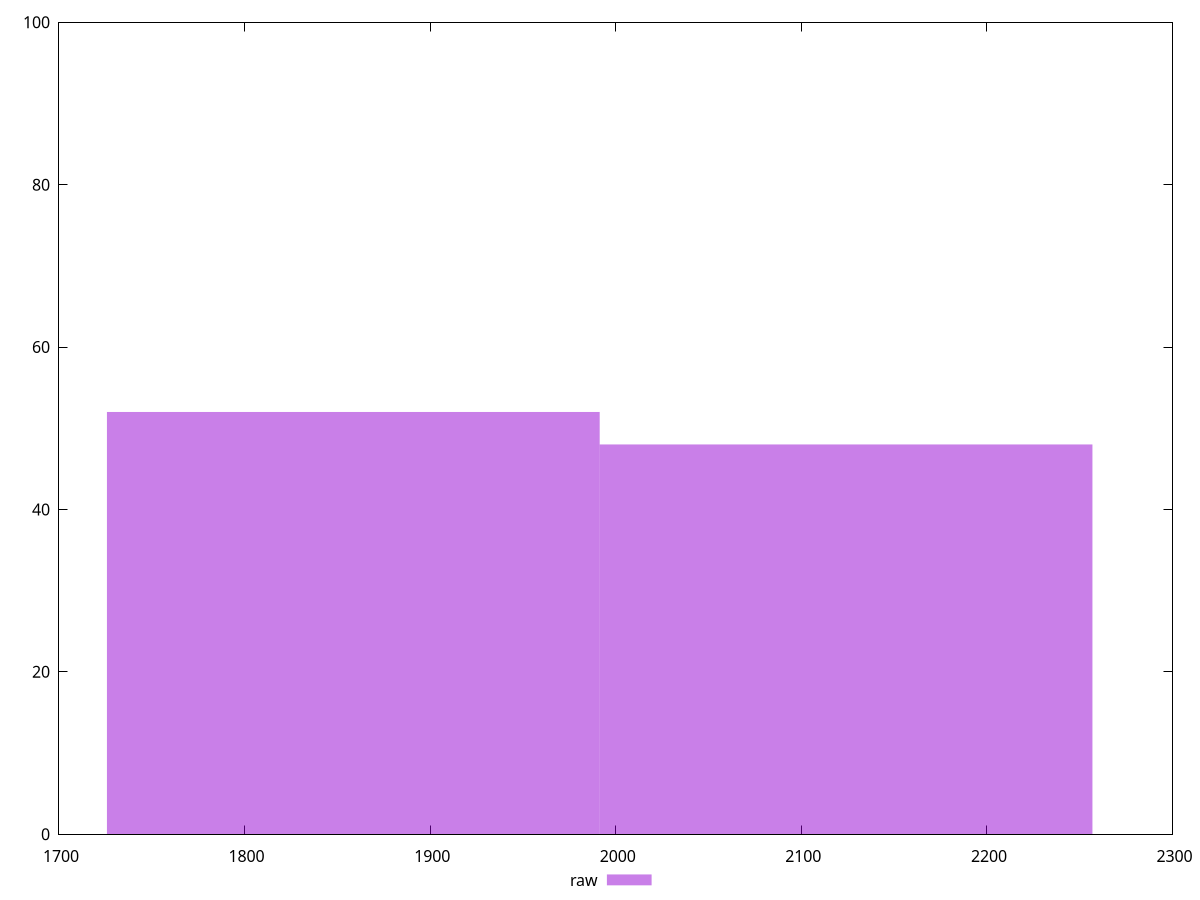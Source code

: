 reset
set terminal svg size 640, 490 enhanced background rgb 'white'
set output "reprap/first-contentful-paint/samples/pages+cached+noadtech/raw/histogram.svg"

$raw <<EOF
2124.101074263436 48
1858.5884399805068 52
EOF

set key outside below
set boxwidth 265.5126342829295
set yrange [0:100]
set style fill transparent solid 0.5 noborder

plot \
  $raw title "raw" with boxes, \


reset